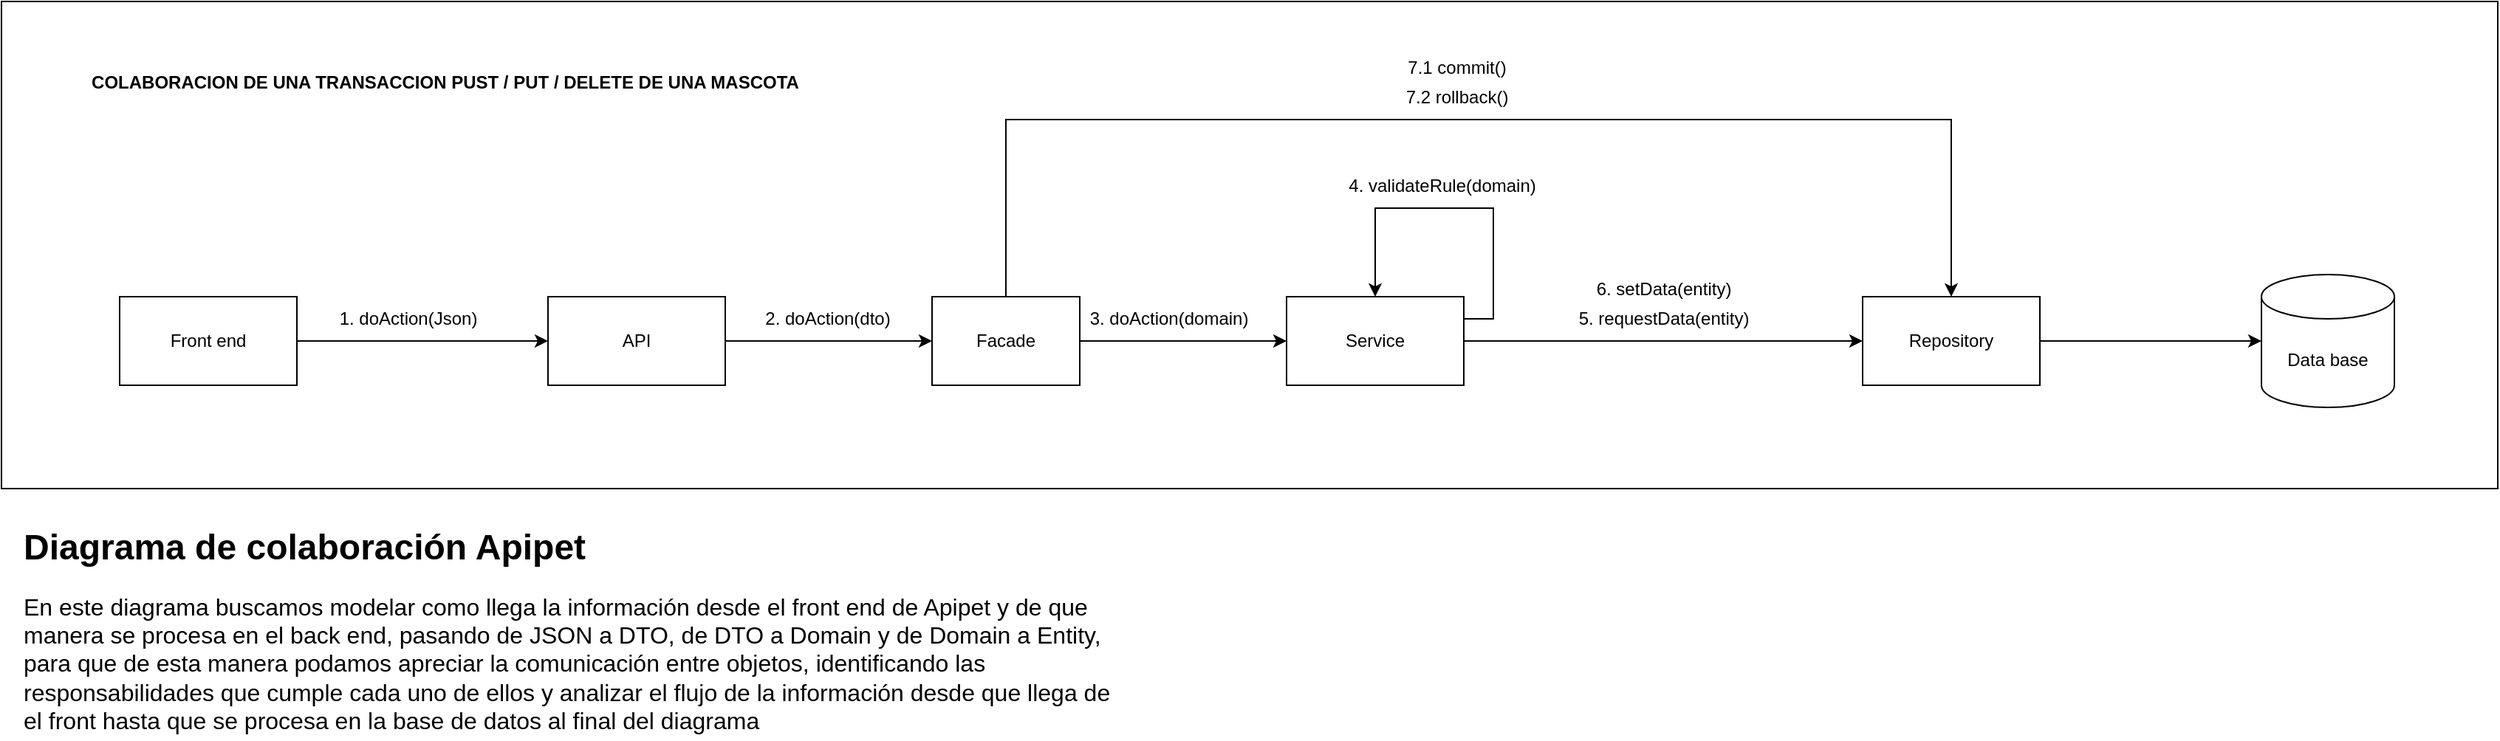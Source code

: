 <mxfile version="21.3.6" type="google">
  <diagram name="Página-1" id="0lmjY6zUgA6jWQ6h0j0j">
    <mxGraphModel grid="1" page="1" gridSize="10" guides="1" tooltips="1" connect="1" arrows="1" fold="1" pageScale="1" pageWidth="827" pageHeight="1169" math="0" shadow="0">
      <root>
        <mxCell id="0" />
        <mxCell id="1" parent="0" />
        <mxCell id="PZ-Dcd63aat1HdmGUhau-6" style="edgeStyle=orthogonalEdgeStyle;rounded=0;orthogonalLoop=1;jettySize=auto;html=1;exitX=1;exitY=0.5;exitDx=0;exitDy=0;" edge="1" parent="1" source="PZ-Dcd63aat1HdmGUhau-1" target="PZ-Dcd63aat1HdmGUhau-2">
          <mxGeometry relative="1" as="geometry" />
        </mxCell>
        <mxCell id="PZ-Dcd63aat1HdmGUhau-1" value="Front end" style="rounded=0;whiteSpace=wrap;html=1;" vertex="1" parent="1">
          <mxGeometry x="40" y="190" width="120" height="60" as="geometry" />
        </mxCell>
        <mxCell id="PZ-Dcd63aat1HdmGUhau-7" style="edgeStyle=orthogonalEdgeStyle;rounded=0;orthogonalLoop=1;jettySize=auto;html=1;exitX=1;exitY=0.5;exitDx=0;exitDy=0;" edge="1" parent="1" source="PZ-Dcd63aat1HdmGUhau-2" target="PZ-Dcd63aat1HdmGUhau-3">
          <mxGeometry relative="1" as="geometry" />
        </mxCell>
        <mxCell id="PZ-Dcd63aat1HdmGUhau-2" value="API" style="rounded=0;whiteSpace=wrap;html=1;" vertex="1" parent="1">
          <mxGeometry x="330" y="190" width="120" height="60" as="geometry" />
        </mxCell>
        <mxCell id="PZ-Dcd63aat1HdmGUhau-8" style="edgeStyle=orthogonalEdgeStyle;rounded=0;orthogonalLoop=1;jettySize=auto;html=1;exitX=1;exitY=0.5;exitDx=0;exitDy=0;entryX=0;entryY=0.5;entryDx=0;entryDy=0;" edge="1" parent="1" source="PZ-Dcd63aat1HdmGUhau-3" target="PZ-Dcd63aat1HdmGUhau-4">
          <mxGeometry relative="1" as="geometry" />
        </mxCell>
        <mxCell id="PZ-Dcd63aat1HdmGUhau-17" style="edgeStyle=orthogonalEdgeStyle;rounded=0;orthogonalLoop=1;jettySize=auto;html=1;exitX=0.5;exitY=0;exitDx=0;exitDy=0;entryX=0.5;entryY=0;entryDx=0;entryDy=0;" edge="1" parent="1" source="PZ-Dcd63aat1HdmGUhau-3" target="PZ-Dcd63aat1HdmGUhau-5">
          <mxGeometry relative="1" as="geometry">
            <Array as="points">
              <mxPoint x="640" y="70" />
              <mxPoint x="1280" y="70" />
            </Array>
          </mxGeometry>
        </mxCell>
        <mxCell id="PZ-Dcd63aat1HdmGUhau-3" value="Facade" style="rounded=0;whiteSpace=wrap;html=1;" vertex="1" parent="1">
          <mxGeometry x="590" y="190" width="100" height="60" as="geometry" />
        </mxCell>
        <mxCell id="PZ-Dcd63aat1HdmGUhau-9" style="edgeStyle=orthogonalEdgeStyle;rounded=0;orthogonalLoop=1;jettySize=auto;html=1;exitX=1;exitY=0.5;exitDx=0;exitDy=0;entryX=0;entryY=0.5;entryDx=0;entryDy=0;" edge="1" parent="1" source="PZ-Dcd63aat1HdmGUhau-4" target="PZ-Dcd63aat1HdmGUhau-5">
          <mxGeometry relative="1" as="geometry" />
        </mxCell>
        <mxCell id="PZ-Dcd63aat1HdmGUhau-4" value="Service" style="rounded=0;whiteSpace=wrap;html=1;" vertex="1" parent="1">
          <mxGeometry x="830" y="190" width="120" height="60" as="geometry" />
        </mxCell>
        <mxCell id="9LXVf5xum7y0VxlqN98e-4" style="edgeStyle=orthogonalEdgeStyle;rounded=0;orthogonalLoop=1;jettySize=auto;html=1;entryX=0;entryY=0.5;entryDx=0;entryDy=0;entryPerimeter=0;" edge="1" parent="1" source="PZ-Dcd63aat1HdmGUhau-5" target="9LXVf5xum7y0VxlqN98e-3">
          <mxGeometry relative="1" as="geometry" />
        </mxCell>
        <mxCell id="PZ-Dcd63aat1HdmGUhau-5" value="Repository" style="rounded=0;whiteSpace=wrap;html=1;" vertex="1" parent="1">
          <mxGeometry x="1220" y="190" width="120" height="60" as="geometry" />
        </mxCell>
        <mxCell id="PZ-Dcd63aat1HdmGUhau-10" value="1. doAction(Json)" style="text;html=1;align=center;verticalAlign=middle;resizable=0;points=[];autosize=1;strokeColor=none;fillColor=none;" vertex="1" parent="1">
          <mxGeometry x="175" y="190" width="120" height="30" as="geometry" />
        </mxCell>
        <mxCell id="PZ-Dcd63aat1HdmGUhau-11" value="2. doAction(dto)" style="text;html=1;align=center;verticalAlign=middle;resizable=0;points=[];autosize=1;strokeColor=none;fillColor=none;" vertex="1" parent="1">
          <mxGeometry x="464" y="190" width="110" height="30" as="geometry" />
        </mxCell>
        <mxCell id="PZ-Dcd63aat1HdmGUhau-12" value="3. doAction(domain)" style="text;html=1;align=center;verticalAlign=middle;resizable=0;points=[];autosize=1;strokeColor=none;fillColor=none;" vertex="1" parent="1">
          <mxGeometry x="685" y="190" width="130" height="30" as="geometry" />
        </mxCell>
        <mxCell id="PZ-Dcd63aat1HdmGUhau-13" style="edgeStyle=orthogonalEdgeStyle;rounded=0;orthogonalLoop=1;jettySize=auto;html=1;exitX=1;exitY=0.25;exitDx=0;exitDy=0;entryX=0.5;entryY=0;entryDx=0;entryDy=0;" edge="1" parent="1" source="PZ-Dcd63aat1HdmGUhau-4" target="PZ-Dcd63aat1HdmGUhau-4">
          <mxGeometry relative="1" as="geometry">
            <Array as="points">
              <mxPoint x="970" y="205" />
              <mxPoint x="970" y="130" />
              <mxPoint x="890" y="130" />
            </Array>
          </mxGeometry>
        </mxCell>
        <mxCell id="PZ-Dcd63aat1HdmGUhau-14" value="4. validateRule(domain)" style="text;html=1;align=center;verticalAlign=middle;resizable=0;points=[];autosize=1;strokeColor=none;fillColor=none;" vertex="1" parent="1">
          <mxGeometry x="860" y="100" width="150" height="30" as="geometry" />
        </mxCell>
        <mxCell id="PZ-Dcd63aat1HdmGUhau-15" value="5. requestData(entity)" style="text;html=1;align=center;verticalAlign=middle;resizable=0;points=[];autosize=1;strokeColor=none;fillColor=none;" vertex="1" parent="1">
          <mxGeometry x="1015" y="190" width="140" height="30" as="geometry" />
        </mxCell>
        <mxCell id="PZ-Dcd63aat1HdmGUhau-16" value="6. setData(entity)" style="text;html=1;align=center;verticalAlign=middle;resizable=0;points=[];autosize=1;strokeColor=none;fillColor=none;" vertex="1" parent="1">
          <mxGeometry x="1030" y="170" width="110" height="30" as="geometry" />
        </mxCell>
        <mxCell id="PZ-Dcd63aat1HdmGUhau-18" value="7.1 commit()" style="text;html=1;align=center;verticalAlign=middle;resizable=0;points=[];autosize=1;strokeColor=none;fillColor=none;" vertex="1" parent="1">
          <mxGeometry x="900" y="20" width="90" height="30" as="geometry" />
        </mxCell>
        <mxCell id="PZ-Dcd63aat1HdmGUhau-19" value="7.2 rollback()" style="text;html=1;align=center;verticalAlign=middle;resizable=0;points=[];autosize=1;strokeColor=none;fillColor=none;" vertex="1" parent="1">
          <mxGeometry x="900" y="40" width="90" height="30" as="geometry" />
        </mxCell>
        <mxCell id="PZ-Dcd63aat1HdmGUhau-21" value="&lt;b&gt;COLABORACION DE UNA TRANSACCION PUST / PUT / DELETE DE UNA MASCOTA&lt;/b&gt;" style="text;html=1;align=center;verticalAlign=middle;resizable=0;points=[];autosize=1;strokeColor=none;fillColor=none;" vertex="1" parent="1">
          <mxGeometry x="10" y="30" width="500" height="30" as="geometry" />
        </mxCell>
        <mxCell id="9LXVf5xum7y0VxlqN98e-3" value="Data base" style="shape=cylinder3;whiteSpace=wrap;html=1;boundedLbl=1;backgroundOutline=1;size=15;" vertex="1" parent="1">
          <mxGeometry x="1490" y="175" width="90" height="90" as="geometry" />
        </mxCell>
        <mxCell id="xtLRE_cgm6wwteVnHFqt-1" value="" style="rounded=0;whiteSpace=wrap;html=1;fillColor=none;" vertex="1" parent="1">
          <mxGeometry x="-40" y="-10" width="1690" height="330" as="geometry" />
        </mxCell>
        <mxCell id="xtLRE_cgm6wwteVnHFqt-2" value="&lt;h1&gt;Diagrama de colaboración Apipet&lt;/h1&gt;&lt;p style=&quot;font-size: 16px;&quot;&gt;En este diagrama buscamos modelar como llega la información desde el front end de Apipet y de que manera se procesa en el back end, pasando de JSON a DTO, de DTO a Domain y de Domain a Entity, para que de esta manera podamos apreciar la comunicación entre objetos, identificando las responsabilidades que cumple cada uno de ellos y analizar el flujo de la información desde que llega de el front hasta que se procesa en la base de datos al final del diagrama&amp;nbsp;&lt;/p&gt;" style="text;html=1;strokeColor=none;fillColor=none;spacing=5;spacingTop=-20;whiteSpace=wrap;overflow=hidden;rounded=0;" vertex="1" parent="1">
          <mxGeometry x="-30" y="340" width="750" height="150" as="geometry" />
        </mxCell>
      </root>
    </mxGraphModel>
  </diagram>
</mxfile>
